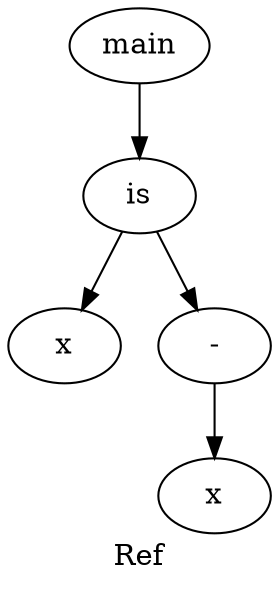 digraph grafo {
  label="Ref";
  88167088652352 [ label="main" ];
  88167088652352 -> 88167088652592;
  88167088652592 [ label="is" ];
  88167088652592 -> 88167088652544;
  88167088652544 [ label="x" ];
  88167088652592 -> 88167088652496;
  88167088652496 [ label="-" ];
  88167088652496 -> 88167088652448;
  88167088652448 [ label="x" ];
}
